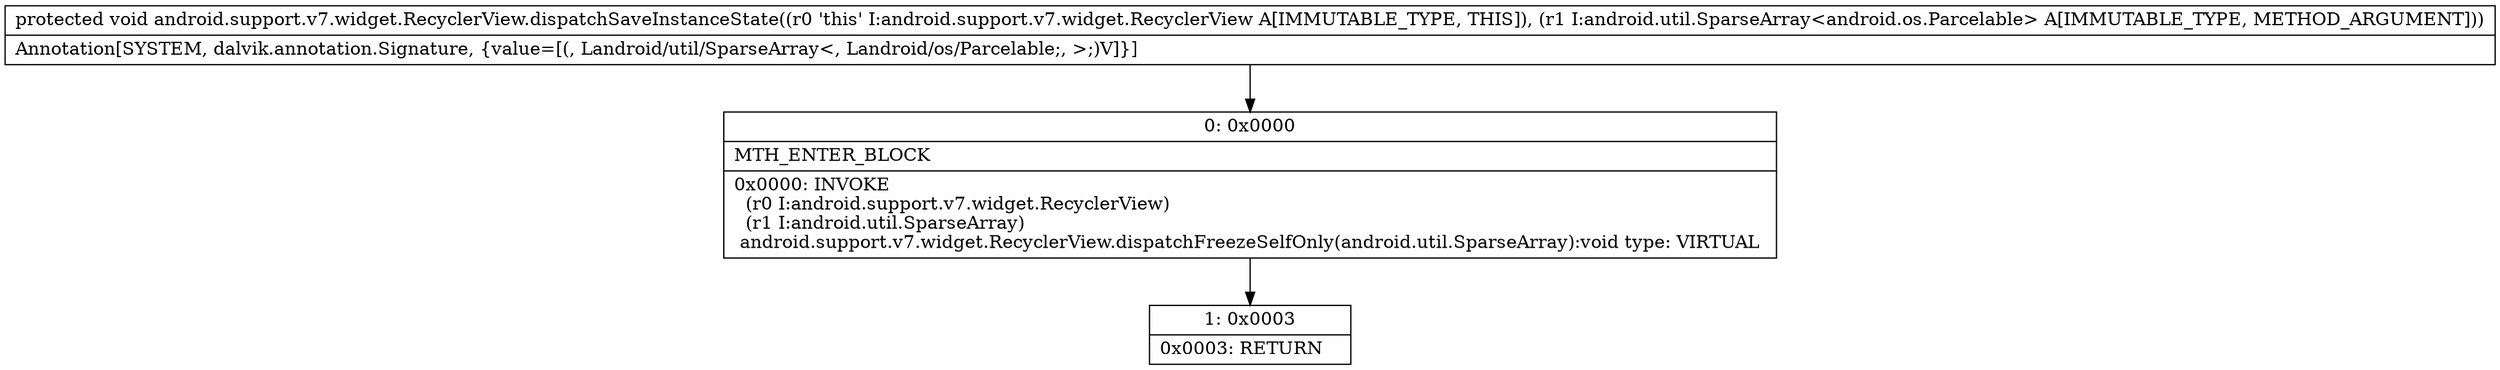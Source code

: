 digraph "CFG forandroid.support.v7.widget.RecyclerView.dispatchSaveInstanceState(Landroid\/util\/SparseArray;)V" {
Node_0 [shape=record,label="{0\:\ 0x0000|MTH_ENTER_BLOCK\l|0x0000: INVOKE  \l  (r0 I:android.support.v7.widget.RecyclerView)\l  (r1 I:android.util.SparseArray)\l android.support.v7.widget.RecyclerView.dispatchFreezeSelfOnly(android.util.SparseArray):void type: VIRTUAL \l}"];
Node_1 [shape=record,label="{1\:\ 0x0003|0x0003: RETURN   \l}"];
MethodNode[shape=record,label="{protected void android.support.v7.widget.RecyclerView.dispatchSaveInstanceState((r0 'this' I:android.support.v7.widget.RecyclerView A[IMMUTABLE_TYPE, THIS]), (r1 I:android.util.SparseArray\<android.os.Parcelable\> A[IMMUTABLE_TYPE, METHOD_ARGUMENT]))  | Annotation[SYSTEM, dalvik.annotation.Signature, \{value=[(, Landroid\/util\/SparseArray\<, Landroid\/os\/Parcelable;, \>;)V]\}]\l}"];
MethodNode -> Node_0;
Node_0 -> Node_1;
}

